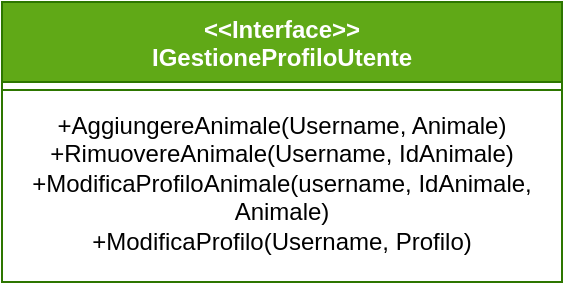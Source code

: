 <mxfile version="21.3.4" type="github">
  <diagram name="Pagina-1" id="dei_RIvj0q74_Rys8apZ">
    <mxGraphModel dx="435" dy="751" grid="1" gridSize="10" guides="1" tooltips="1" connect="1" arrows="1" fold="1" page="1" pageScale="1" pageWidth="827" pageHeight="1169" math="0" shadow="0">
      <root>
        <mxCell id="0" />
        <mxCell id="1" parent="0" />
        <mxCell id="DlS1pY-YjPSvOpqsLDsq-1" value="&lt;div&gt;&amp;lt;&amp;lt;Interface&amp;gt;&amp;gt;&lt;/div&gt;&lt;div&gt;IGestioneProfiloUtente&lt;br&gt;&lt;/div&gt;" style="swimlane;fontStyle=1;align=center;verticalAlign=top;childLayout=stackLayout;horizontal=1;startSize=40;horizontalStack=0;resizeParent=1;resizeParentMax=0;resizeLast=0;collapsible=1;marginBottom=0;whiteSpace=wrap;html=1;fillColor=#60a917;fontColor=#ffffff;strokeColor=#2D7600;" parent="1" vertex="1">
          <mxGeometry x="80" y="200" width="280" height="140" as="geometry" />
        </mxCell>
        <mxCell id="DlS1pY-YjPSvOpqsLDsq-2" value="" style="line;strokeWidth=1;fillColor=none;align=left;verticalAlign=middle;spacingTop=-1;spacingLeft=3;spacingRight=3;rotatable=0;labelPosition=right;points=[];portConstraint=eastwest;strokeColor=inherit;" parent="DlS1pY-YjPSvOpqsLDsq-1" vertex="1">
          <mxGeometry y="40" width="280" height="8" as="geometry" />
        </mxCell>
        <mxCell id="DlS1pY-YjPSvOpqsLDsq-3" value="&lt;div&gt;+AggiungereAnimale(Username, Animale)&lt;/div&gt;&lt;div&gt;+RimuovereAnimale(Username, IdAnimale)&lt;/div&gt;&lt;div&gt;+ModificaProfiloAnimale(username, IdAnimale, Animale)&lt;/div&gt;&lt;div&gt;+ModificaProfilo(Username, Profilo)&lt;br&gt;&lt;/div&gt;" style="text;strokeColor=none;fillColor=none;align=center;verticalAlign=top;spacingLeft=4;spacingRight=4;overflow=hidden;rotatable=0;points=[[0,0.5],[1,0.5]];portConstraint=eastwest;whiteSpace=wrap;html=1;" parent="DlS1pY-YjPSvOpqsLDsq-1" vertex="1">
          <mxGeometry y="48" width="280" height="92" as="geometry" />
        </mxCell>
      </root>
    </mxGraphModel>
  </diagram>
</mxfile>
